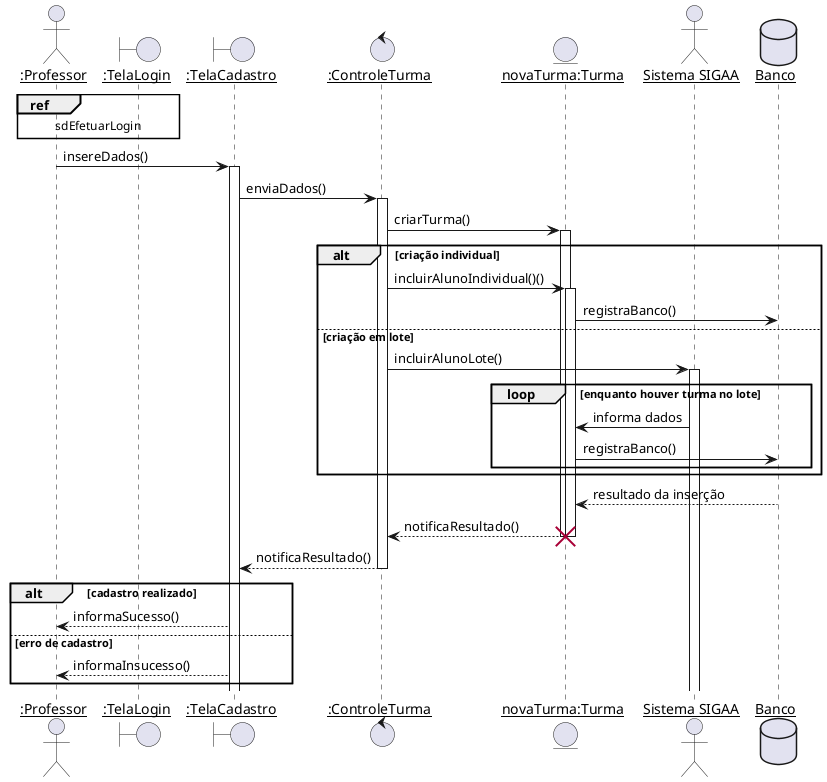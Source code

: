 @startuml
skinparam sequenceParticipant underline

actor ":Professor"  as Professor
boundary ":TelaLogin"   as TelaLogin
boundary ":TelaCadastro"    as TelaCadastro
control ":ControleTurma" as ControleTurma
entity "novaTurma:Turma" as novaTurma
actor "Sistema SIGAA" as SIGAA
database Banco

ref over Professor, TelaLogin : sdEfetuarLogin
Professor -> TelaCadastro ++: insereDados()
TelaCadastro -> ControleTurma ++: enviaDados()
ControleTurma -> novaTurma ++: criarTurma()
alt criação individual 
    ControleTurma -> novaTurma ++: incluirAlunoIndividual()()
    novaTurma -> Banco : registraBanco()
else criação em lote
    ControleTurma -> SIGAA ++: incluirAlunoLote()
    loop enquanto houver turma no lote
        SIGAA -> novaTurma : informa dados
        novaTurma -> Banco : registraBanco()
    end
end
Banco --> novaTurma : resultado da inserção
novaTurma --> ControleTurma --: notificaResultado()
destroy novaTurma
ControleTurma --> TelaCadastro --: notificaResultado()

alt cadastro realizado
    TelaCadastro --> Professor : informaSucesso()
else erro de cadastro
    TelaCadastro --> Professor : informaInsucesso()
end
@enduml
